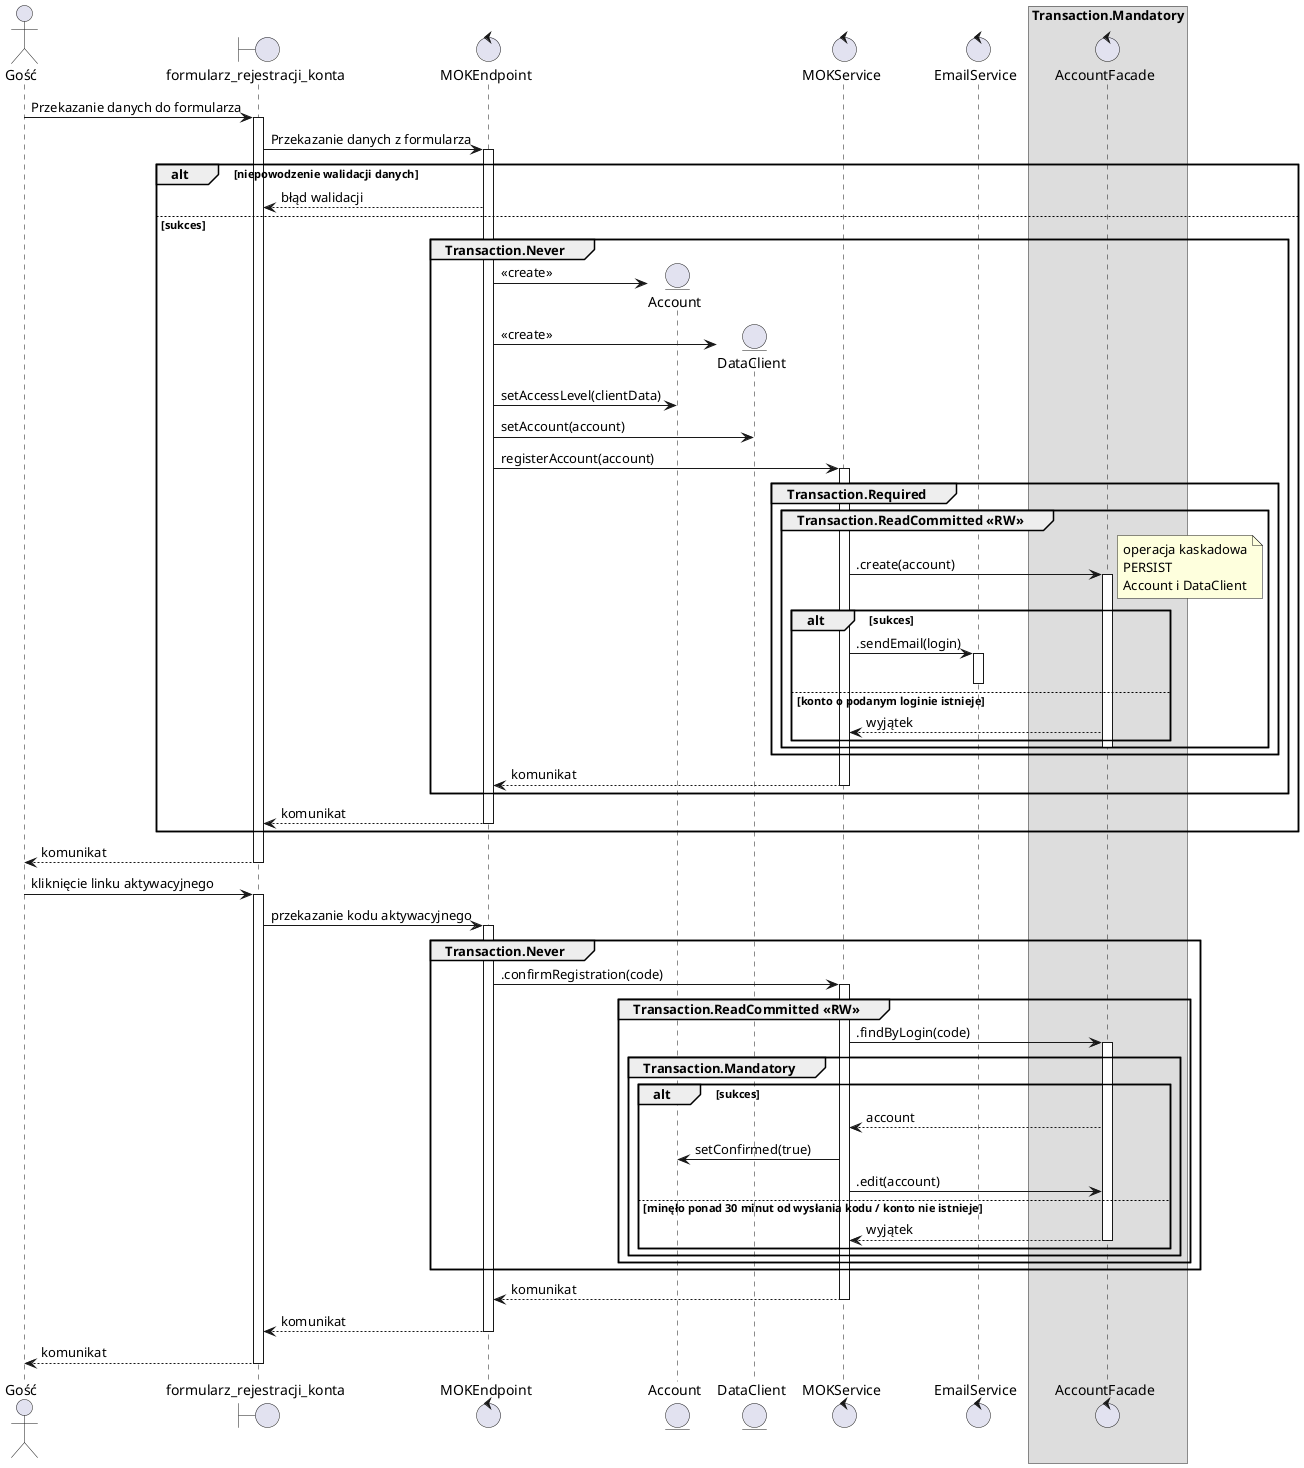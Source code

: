 TODO: ogarnąć transakcje czy git 
@startuml MOK.1 - Zarejestruj


actor Gość as guest
boundary formularz_rejestracji_konta as gui
control MOKEndpoint as endpoint
entity Account as account
entity DataClient as clientData
control MOKService as service
control AccountFacade as accFacade
control EmailService as emailService

skinparam backgroundcolor transparent

guest -> gui ++ : Przekazanie danych do formularza
gui -> endpoint ++ : Przekazanie danych z formularza

alt niepowodzenie walidacji danych
    endpoint --> gui : błąd walidacji
else sukces
    group Transaction.Never

        endpoint -> account **: <<create>>
        endpoint -> clientData **: <<create>>
        endpoint -> account : setAccessLevel(clientData)
        endpoint -> clientData: setAccount(account)
        endpoint -> service  ++: registerAccount(account)

        group Transaction.Required
            group Transaction.ReadCommitted <<RW>>
                service -> accFacade ++: .create(account)
                
                box Transaction.Mandatory
                    participant accFacade
                    note right
                        operacja kaskadowa
                        PERSIST
                        Account i DataClient
                    end note
                    alt sukces
                        ' accFacade --> service : id
                        service -> emailService ++: .sendEmail(login)
                        deactivate
                    else konto o podanym loginie istnieje
                        accFacade --> service : wyjątek
                    end
                    
                box

                deactivate accFacade
                
            end
        end
        return komunikat

    end
    return komunikat

end

return komunikat

guest -> gui ++: kliknięcie linku aktywacyjnego
gui -> endpoint ++: przekazanie kodu aktywacyjnego
group Transaction.Never
    endpoint -> service ++: .confirmRegistration(code)
    
    group Transaction.ReadCommitted <<RW>>
        service -> accFacade ++: .findByLogin(code)
        group Transaction.Mandatory
            alt sukces
                accFacade --> service : account
                service -> account: setConfirmed(true)
                service -> accFacade : .edit(account)
            else minęło ponad 30 minut od wysłania kodu / konto nie istnieje
                accFacade --> service : wyjątek
                deactivate
            end
        end
    end
end
return komunikat
return komunikat
return komunikat

@enduml

1. Użytkownik wprowadza dane do formularza
2. Formularz przekazuje dane do systemu
3. System sprawdza poprawność danych
3a. Jeśli dane są niepoprawne, zwracany jest błąd
4. System wprowadza dane do bazy danych, tworząc konto użytkownika
4a. Jeśli konto o podanym loginie istnieje, zwracany jest błąd
6. Użytkownik otrzymuje email z kodem aktywacyjnym
7. Użytkownik klika link aktywacyjny w ciągu 30min
7a. Użytkownik nie klika linku aktywacyjnego, system usuwa konto
8. konto zostaje aktywowane